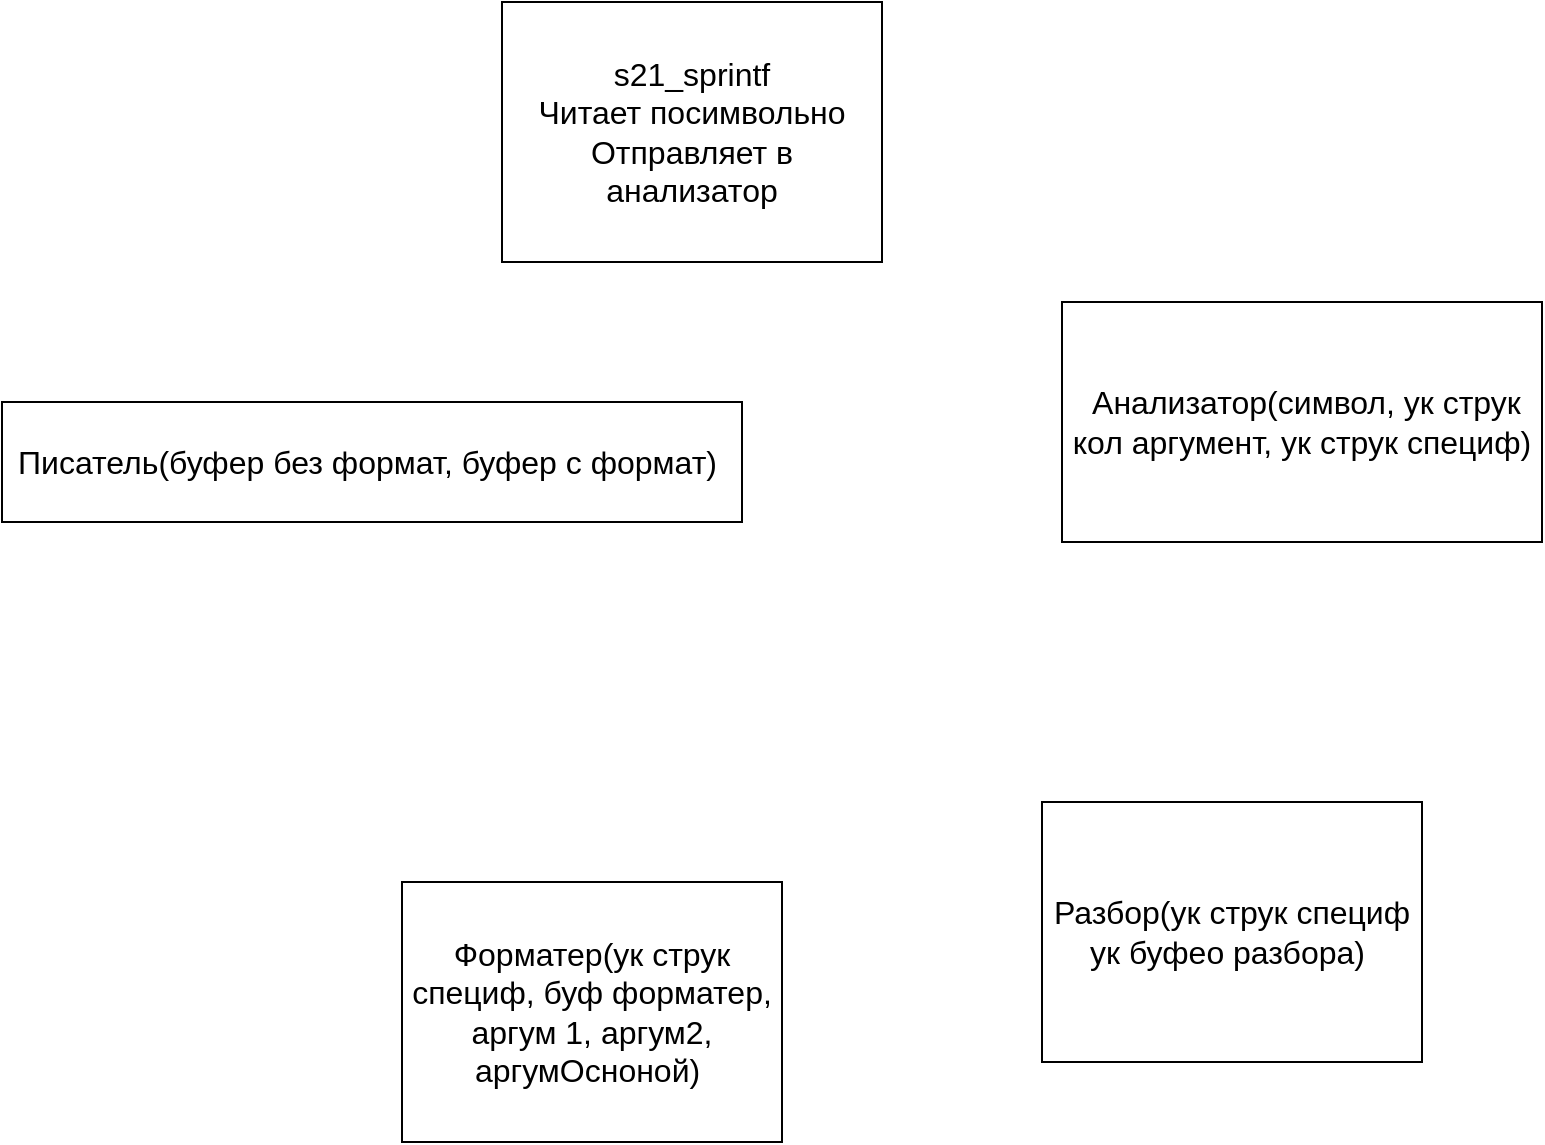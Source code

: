 <mxfile version="21.6.9" type="github">
  <diagram name="Страница 1" id="90SoNImV1iq6t1UVwjdc">
    <mxGraphModel dx="1434" dy="759" grid="1" gridSize="10" guides="1" tooltips="1" connect="1" arrows="1" fold="1" page="1" pageScale="1" pageWidth="827" pageHeight="1169" math="0" shadow="0">
      <root>
        <mxCell id="0" />
        <mxCell id="1" parent="0" />
        <object label="s21_sprintf&lt;br&gt;Читает посимвольно&lt;br&gt;Отправляет в анализатор" Text="Eefgg" id="yQMhPE0NqHok3OaONxob-1">
          <mxCell style="whiteSpace=wrap;html=1;fontSize=16;labelBackgroundColor=none;" parent="1" vertex="1">
            <mxGeometry x="390" y="80" width="190" height="130" as="geometry" />
          </mxCell>
        </object>
        <object label="&amp;nbsp;Анализатор(символ, ук струк кол аргумент, ук струк специф)&lt;br&gt;" id="yQMhPE0NqHok3OaONxob-2">
          <mxCell style="whiteSpace=wrap;html=1;fontSize=16;labelBackgroundColor=none;" parent="1" vertex="1">
            <mxGeometry x="670" y="230" width="240" height="120" as="geometry" />
          </mxCell>
        </object>
        <object label="Разбор(ук струк специф ук буфео разбора)&amp;nbsp;" Text="Eefgg" id="yQMhPE0NqHok3OaONxob-3">
          <mxCell style="whiteSpace=wrap;html=1;fontSize=16;labelBackgroundColor=none;" parent="1" vertex="1">
            <mxGeometry x="660" y="480" width="190" height="130" as="geometry" />
          </mxCell>
        </object>
        <object label="Форматер(ук струк специф, буф форматер, аргум 1, аргум2, аргумОсноной)&amp;nbsp;" Text="Eefgg" id="yQMhPE0NqHok3OaONxob-4">
          <mxCell style="whiteSpace=wrap;html=1;fontSize=16;labelBackgroundColor=none;" parent="1" vertex="1">
            <mxGeometry x="340" y="520" width="190" height="130" as="geometry" />
          </mxCell>
        </object>
        <object label="Писатель(буфер без формат, буфер с формат)&amp;nbsp;" Text="Eefgg" id="yQMhPE0NqHok3OaONxob-5">
          <mxCell style="whiteSpace=wrap;html=1;fontSize=16;labelBackgroundColor=none;" parent="1" vertex="1">
            <mxGeometry x="140" y="280" width="370" height="60" as="geometry" />
          </mxCell>
        </object>
      </root>
    </mxGraphModel>
  </diagram>
</mxfile>
